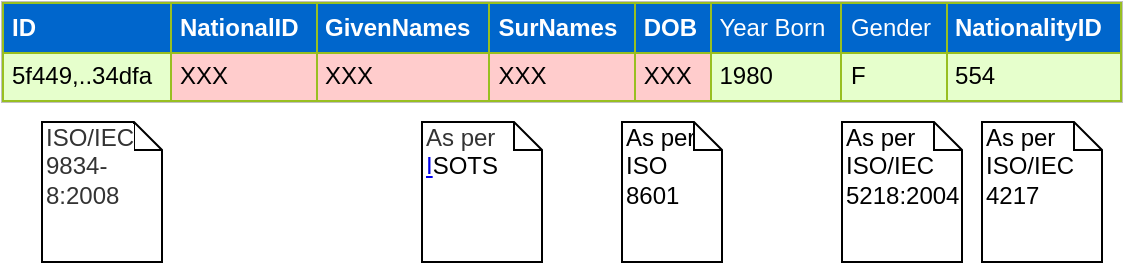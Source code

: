 <mxfile compressed="false" version="20.3.0" type="device">
  <diagram name="Privacy/Database Encrypted Columns to address PII + Reporting Risks" id="XWe0NgTvfXldY3eJwkOd">
    <mxGraphModel dx="782" dy="517" grid="1" gridSize="10" guides="1" tooltips="1" connect="1" arrows="1" fold="1" page="1" pageScale="1" pageWidth="827" pageHeight="1169" math="0" shadow="0">
      <root>
        <mxCell id="fuWN3s99KNgWF3A_jOTt-0" />
        <mxCell id="fuWN3s99KNgWF3A_jOTt-1" value="Diagram" parent="fuWN3s99KNgWF3A_jOTt-0" />
        <mxCell id="fuWN3s99KNgWF3A_jOTt-83" value="&lt;table border=&quot;1&quot; width=&quot;100%&quot; cellpadding=&quot;4&quot; style=&quot;width: 100% ; height: 100% ; border-collapse: collapse&quot;&gt;&lt;tbody&gt;&lt;tr style=&quot;background-color: #a7c942 ; color: #ffffff ; border: 1px solid #98bf21&quot;&gt;&lt;th align=&quot;left&quot; style=&quot;background-color: rgb(0 , 102 , 204)&quot;&gt;ID&lt;/th&gt;&lt;td style=&quot;background-color: rgb(0 , 102 , 204)&quot;&gt;&lt;b&gt;NationalID&lt;/b&gt;&lt;/td&gt;&lt;th align=&quot;left&quot; style=&quot;background-color: rgb(0 , 102 , 204)&quot;&gt;GivenNames&lt;/th&gt;&lt;th align=&quot;left&quot; style=&quot;background-color: rgb(0 , 102 , 204)&quot;&gt;SurNames&lt;/th&gt;&lt;td style=&quot;background-color: rgb(0 , 102 , 204)&quot;&gt;&lt;b&gt;DOB&lt;/b&gt;&lt;/td&gt;&lt;td style=&quot;background-color: rgb(0 , 102 , 204)&quot;&gt;Year Born&lt;/td&gt;&lt;td style=&quot;background-color: rgb(0 , 102 , 204)&quot;&gt;Gender&lt;/td&gt;&lt;td style=&quot;background-color: rgb(0 , 102 , 204)&quot;&gt;&lt;b&gt;NationalityID&lt;/b&gt;&lt;/td&gt;&lt;/tr&gt;&lt;tr style=&quot;border: 1px solid #98bf21&quot;&gt;&lt;td style=&quot;background-color: rgb(230 , 255 , 204)&quot;&gt;5f449,..34dfa&lt;/td&gt;&lt;td style=&quot;background-color: rgb(255 , 204 , 204)&quot;&gt;XXX&lt;/td&gt;&lt;td style=&quot;background-color: rgb(255 , 204 , 204)&quot;&gt;XXX&lt;/td&gt;&lt;td style=&quot;background-color: rgb(255 , 204 , 204)&quot;&gt;XXX&lt;/td&gt;&lt;td style=&quot;background-color: rgb(255 , 204 , 204)&quot;&gt;XXX&lt;/td&gt;&lt;td style=&quot;background-color: rgb(230 , 255 , 204)&quot;&gt;1980&lt;/td&gt;&lt;td style=&quot;background-color: rgb(230 , 255 , 204)&quot;&gt;F&lt;/td&gt;&lt;td style=&quot;background-color: rgb(230 , 255 , 204)&quot;&gt;554&lt;/td&gt;&lt;/tr&gt;&lt;/tbody&gt;&lt;/table&gt;" style="text;html=1;strokeColor=#c0c0c0;fillColor=#ffffff;overflow=fill;rounded=0;" parent="fuWN3s99KNgWF3A_jOTt-1" vertex="1">
          <mxGeometry x="120" y="350" width="560" height="50" as="geometry" />
        </mxCell>
        <mxCell id="fuWN3s99KNgWF3A_jOTt-85" value="As per ISO/IEC 5218:2004" style="shape=note;whiteSpace=wrap;html=1;size=14;verticalAlign=top;align=left;spacingTop=-6;fillColor=none;" parent="fuWN3s99KNgWF3A_jOTt-1" vertex="1">
          <mxGeometry x="540" y="410" width="60" height="70" as="geometry" />
        </mxCell>
        <mxCell id="fuWN3s99KNgWF3A_jOTt-86" value="As per ISO/IEC&amp;nbsp;&lt;br&gt;4217&amp;nbsp;" style="shape=note;whiteSpace=wrap;html=1;size=14;verticalAlign=top;align=left;spacingTop=-6;fillColor=none;" parent="fuWN3s99KNgWF3A_jOTt-1" vertex="1">
          <mxGeometry x="610" y="410" width="60" height="70" as="geometry" />
        </mxCell>
        <mxCell id="fuWN3s99KNgWF3A_jOTt-87" value="As per ISO&lt;br&gt;8601" style="shape=note;whiteSpace=wrap;html=1;size=14;verticalAlign=top;align=left;spacingTop=-6;fillColor=none;" parent="fuWN3s99KNgWF3A_jOTt-1" vertex="1">
          <mxGeometry x="430" y="410" width="50" height="70" as="geometry" />
        </mxCell>
        <mxCell id="fuWN3s99KNgWF3A_jOTt-88" value="&lt;span style=&quot;color: rgb(51 , 51 , 51) ; background-color: rgb(255 , 255 , 255)&quot;&gt;&lt;font style=&quot;font-size: 12px&quot;&gt;ISO/IEC 9834-8:2008&lt;/font&gt;&lt;/span&gt;" style="shape=note;whiteSpace=wrap;html=1;size=14;verticalAlign=top;align=left;spacingTop=-6;fillColor=none;" parent="fuWN3s99KNgWF3A_jOTt-1" vertex="1">
          <mxGeometry x="140" y="410" width="60" height="70" as="geometry" />
        </mxCell>
        <mxCell id="fuWN3s99KNgWF3A_jOTt-89" value="&lt;span style=&quot;color: rgb(51 , 51 , 51) ; background-color: rgb(255 , 255 , 255)&quot;&gt;&lt;font style=&quot;font-size: 12px&quot;&gt;As per&lt;br&gt;&lt;/font&gt;&lt;/span&gt;&lt;a href=&quot;https://www.iso.org/schema/isosts/&quot;&gt;I&lt;/a&gt;SOTS&lt;span style=&quot;color: rgb(51 , 51 , 51) ; background-color: rgb(255 , 255 , 255)&quot;&gt;&lt;font style=&quot;font-size: 12px&quot;&gt;&lt;br&gt;&lt;/font&gt;&lt;/span&gt;" style="shape=note;whiteSpace=wrap;html=1;size=14;verticalAlign=top;align=left;spacingTop=-6;fillColor=none;" parent="fuWN3s99KNgWF3A_jOTt-1" vertex="1">
          <mxGeometry x="330" y="410" width="60" height="70" as="geometry" />
        </mxCell>
        <mxCell id="fuWN3s99KNgWF3A_jOTt-69" value="Title/Diagram" parent="fuWN3s99KNgWF3A_jOTt-0" visible="0" />
        <mxCell id="fuWN3s99KNgWF3A_jOTt-70" value="&lt;font style=&quot;font-size: 12px&quot;&gt;&lt;span style=&quot;font-size: 12px&quot;&gt;Diagram: Base System Logical Module -&amp;nbsp;&lt;/span&gt;Privacy- PI/PII Persistence addressing Reporting requirements&lt;/font&gt;" style="text;strokeColor=none;fillColor=none;html=1;fontSize=24;fontStyle=2;verticalAlign=middle;align=left;shadow=0;glass=0;comic=0;opacity=30;fontColor=#808080;" parent="fuWN3s99KNgWF3A_jOTt-69" vertex="1">
          <mxGeometry x="120" y="500" width="520" height="20" as="geometry" />
        </mxCell>
        <mxCell id="fuWN3s99KNgWF3A_jOTt-74" value="Context/Legend" parent="fuWN3s99KNgWF3A_jOTt-0" />
      </root>
    </mxGraphModel>
  </diagram>
</mxfile>
